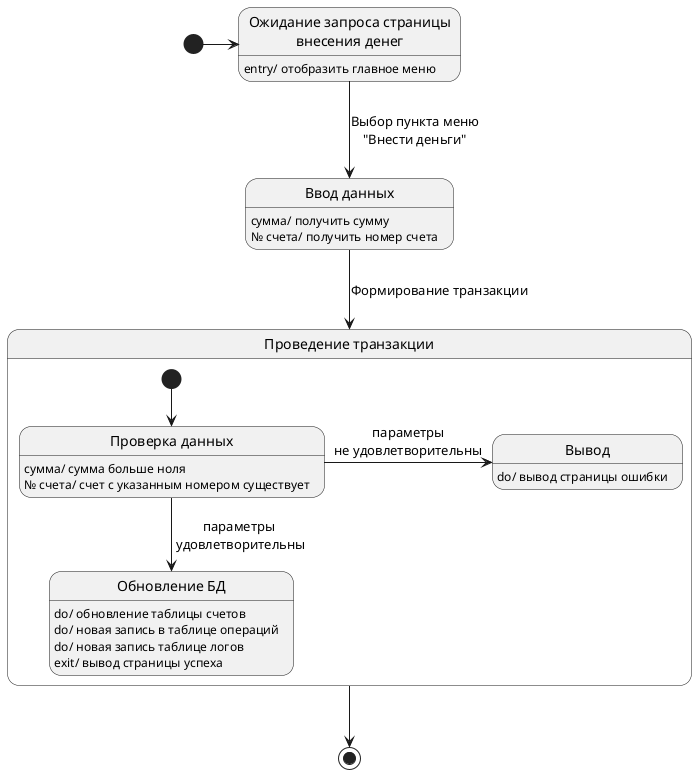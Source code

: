 @startuml
state "Ожидание запроса страницы\nвнесения денег" as s1
    s1: entry/ отобразить главное меню

state "Ввод данных" as s2
    s2: сумма/ получить сумму
    s2: № счета/ получить номер счета

state "Проведение транзакции" as s3{
    state "Проверка данных" as s31
        s31: сумма/ сумма больше ноля
        s31: № счета/ счет с указанным номером существует
    state "Обновление БД" as s32
        s32: do/ обновление таблицы счетов
        s32: do/ новая запись в таблице операций
        s32: do/ новая запись таблице логов
        s32: exit/ вывод страницы успеха
    state "Вывод" as s33
        s33: do/ вывод страницы ошибки

    [*] --> s31
    s31 --> s32 : параметры\n удовлетворительны
    s31 -right-> s33 : параметры\nне удовлетворительны
}

[*] -> s1
s1 --> s2 : Выбор пункта меню\n"Внести деньги"
s2 --> s3 : Формирование транзакции
s3 --> [*]

@enduml